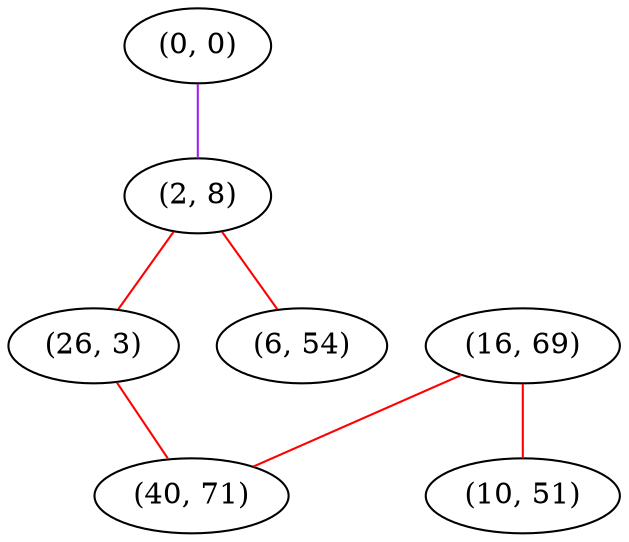 graph "" {
"(0, 0)";
"(16, 69)";
"(2, 8)";
"(26, 3)";
"(10, 51)";
"(40, 71)";
"(6, 54)";
"(0, 0)" -- "(2, 8)"  [color=purple, key=0, weight=4];
"(16, 69)" -- "(10, 51)"  [color=red, key=0, weight=1];
"(16, 69)" -- "(40, 71)"  [color=red, key=0, weight=1];
"(2, 8)" -- "(26, 3)"  [color=red, key=0, weight=1];
"(2, 8)" -- "(6, 54)"  [color=red, key=0, weight=1];
"(26, 3)" -- "(40, 71)"  [color=red, key=0, weight=1];
}
